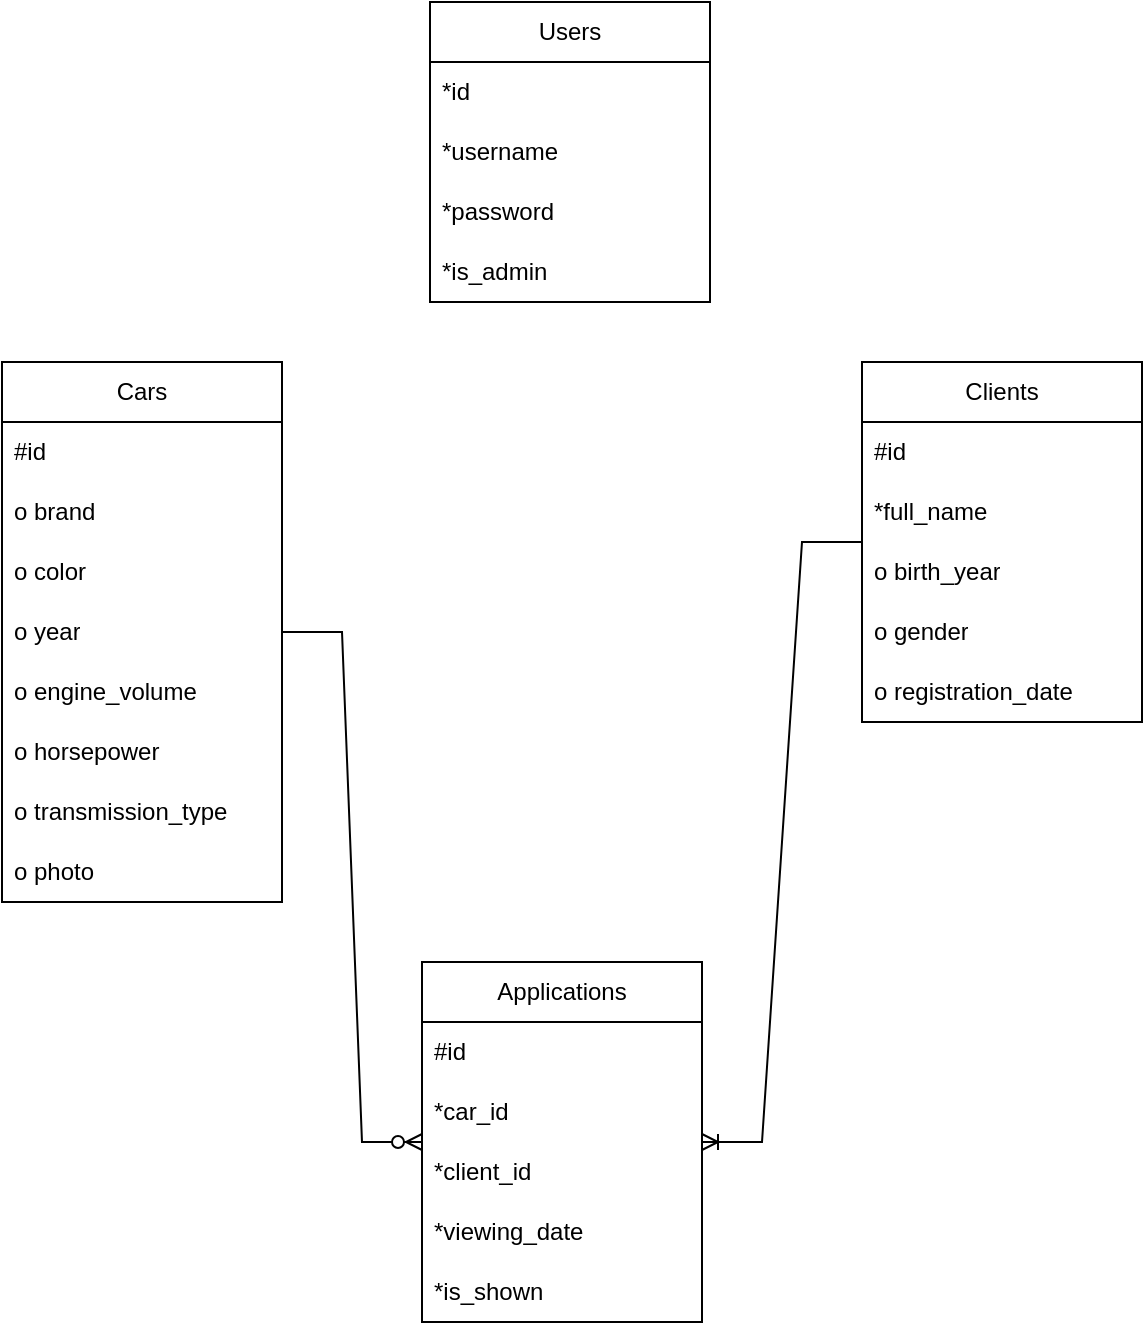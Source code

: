 <mxfile version="23.1.5" type="device">
  <diagram name="Страница — 1" id="bqq27nyy9C8TLYCHsQAj">
    <mxGraphModel dx="1066" dy="705" grid="1" gridSize="10" guides="1" tooltips="1" connect="1" arrows="1" fold="1" page="1" pageScale="1" pageWidth="827" pageHeight="1169" math="0" shadow="0">
      <root>
        <mxCell id="0" />
        <mxCell id="1" parent="0" />
        <mxCell id="B7bvHMifhbGHzLUk-0rb-3" value="Users" style="swimlane;fontStyle=0;childLayout=stackLayout;horizontal=1;startSize=30;horizontalStack=0;resizeParent=1;resizeParentMax=0;resizeLast=0;collapsible=1;marginBottom=0;whiteSpace=wrap;html=1;" vertex="1" parent="1">
          <mxGeometry x="344" y="20" width="140" height="150" as="geometry" />
        </mxCell>
        <mxCell id="B7bvHMifhbGHzLUk-0rb-4" value="*id" style="text;strokeColor=none;fillColor=none;align=left;verticalAlign=middle;spacingLeft=4;spacingRight=4;overflow=hidden;points=[[0,0.5],[1,0.5]];portConstraint=eastwest;rotatable=0;whiteSpace=wrap;html=1;" vertex="1" parent="B7bvHMifhbGHzLUk-0rb-3">
          <mxGeometry y="30" width="140" height="30" as="geometry" />
        </mxCell>
        <mxCell id="B7bvHMifhbGHzLUk-0rb-5" value="*username" style="text;strokeColor=none;fillColor=none;align=left;verticalAlign=middle;spacingLeft=4;spacingRight=4;overflow=hidden;points=[[0,0.5],[1,0.5]];portConstraint=eastwest;rotatable=0;whiteSpace=wrap;html=1;" vertex="1" parent="B7bvHMifhbGHzLUk-0rb-3">
          <mxGeometry y="60" width="140" height="30" as="geometry" />
        </mxCell>
        <mxCell id="B7bvHMifhbGHzLUk-0rb-6" value="*password" style="text;strokeColor=none;fillColor=none;align=left;verticalAlign=middle;spacingLeft=4;spacingRight=4;overflow=hidden;points=[[0,0.5],[1,0.5]];portConstraint=eastwest;rotatable=0;whiteSpace=wrap;html=1;" vertex="1" parent="B7bvHMifhbGHzLUk-0rb-3">
          <mxGeometry y="90" width="140" height="30" as="geometry" />
        </mxCell>
        <mxCell id="B7bvHMifhbGHzLUk-0rb-7" value="*is_admin" style="text;strokeColor=none;fillColor=none;align=left;verticalAlign=middle;spacingLeft=4;spacingRight=4;overflow=hidden;points=[[0,0.5],[1,0.5]];portConstraint=eastwest;rotatable=0;whiteSpace=wrap;html=1;" vertex="1" parent="B7bvHMifhbGHzLUk-0rb-3">
          <mxGeometry y="120" width="140" height="30" as="geometry" />
        </mxCell>
        <mxCell id="B7bvHMifhbGHzLUk-0rb-8" value="Clients" style="swimlane;fontStyle=0;childLayout=stackLayout;horizontal=1;startSize=30;horizontalStack=0;resizeParent=1;resizeParentMax=0;resizeLast=0;collapsible=1;marginBottom=0;whiteSpace=wrap;html=1;" vertex="1" parent="1">
          <mxGeometry x="560" y="200" width="140" height="180" as="geometry" />
        </mxCell>
        <mxCell id="B7bvHMifhbGHzLUk-0rb-9" value="#id" style="text;strokeColor=none;fillColor=none;align=left;verticalAlign=middle;spacingLeft=4;spacingRight=4;overflow=hidden;points=[[0,0.5],[1,0.5]];portConstraint=eastwest;rotatable=0;whiteSpace=wrap;html=1;" vertex="1" parent="B7bvHMifhbGHzLUk-0rb-8">
          <mxGeometry y="30" width="140" height="30" as="geometry" />
        </mxCell>
        <mxCell id="B7bvHMifhbGHzLUk-0rb-10" value="*full_name" style="text;strokeColor=none;fillColor=none;align=left;verticalAlign=middle;spacingLeft=4;spacingRight=4;overflow=hidden;points=[[0,0.5],[1,0.5]];portConstraint=eastwest;rotatable=0;whiteSpace=wrap;html=1;" vertex="1" parent="B7bvHMifhbGHzLUk-0rb-8">
          <mxGeometry y="60" width="140" height="30" as="geometry" />
        </mxCell>
        <mxCell id="B7bvHMifhbGHzLUk-0rb-11" value="о&amp;nbsp;birth_year" style="text;strokeColor=none;fillColor=none;align=left;verticalAlign=middle;spacingLeft=4;spacingRight=4;overflow=hidden;points=[[0,0.5],[1,0.5]];portConstraint=eastwest;rotatable=0;whiteSpace=wrap;html=1;" vertex="1" parent="B7bvHMifhbGHzLUk-0rb-8">
          <mxGeometry y="90" width="140" height="30" as="geometry" />
        </mxCell>
        <mxCell id="B7bvHMifhbGHzLUk-0rb-21" value="о&amp;nbsp;gender" style="text;strokeColor=none;fillColor=none;align=left;verticalAlign=middle;spacingLeft=4;spacingRight=4;overflow=hidden;points=[[0,0.5],[1,0.5]];portConstraint=eastwest;rotatable=0;whiteSpace=wrap;html=1;" vertex="1" parent="B7bvHMifhbGHzLUk-0rb-8">
          <mxGeometry y="120" width="140" height="30" as="geometry" />
        </mxCell>
        <mxCell id="B7bvHMifhbGHzLUk-0rb-22" value="о&amp;nbsp;registration_date" style="text;strokeColor=none;fillColor=none;align=left;verticalAlign=middle;spacingLeft=4;spacingRight=4;overflow=hidden;points=[[0,0.5],[1,0.5]];portConstraint=eastwest;rotatable=0;whiteSpace=wrap;html=1;" vertex="1" parent="B7bvHMifhbGHzLUk-0rb-8">
          <mxGeometry y="150" width="140" height="30" as="geometry" />
        </mxCell>
        <mxCell id="B7bvHMifhbGHzLUk-0rb-12" value="Cars" style="swimlane;fontStyle=0;childLayout=stackLayout;horizontal=1;startSize=30;horizontalStack=0;resizeParent=1;resizeParentMax=0;resizeLast=0;collapsible=1;marginBottom=0;whiteSpace=wrap;html=1;" vertex="1" parent="1">
          <mxGeometry x="130" y="200" width="140" height="270" as="geometry" />
        </mxCell>
        <mxCell id="B7bvHMifhbGHzLUk-0rb-13" value="#id" style="text;strokeColor=none;fillColor=none;align=left;verticalAlign=middle;spacingLeft=4;spacingRight=4;overflow=hidden;points=[[0,0.5],[1,0.5]];portConstraint=eastwest;rotatable=0;whiteSpace=wrap;html=1;" vertex="1" parent="B7bvHMifhbGHzLUk-0rb-12">
          <mxGeometry y="30" width="140" height="30" as="geometry" />
        </mxCell>
        <mxCell id="B7bvHMifhbGHzLUk-0rb-14" value="о brand" style="text;strokeColor=none;fillColor=none;align=left;verticalAlign=middle;spacingLeft=4;spacingRight=4;overflow=hidden;points=[[0,0.5],[1,0.5]];portConstraint=eastwest;rotatable=0;whiteSpace=wrap;html=1;" vertex="1" parent="B7bvHMifhbGHzLUk-0rb-12">
          <mxGeometry y="60" width="140" height="30" as="geometry" />
        </mxCell>
        <mxCell id="B7bvHMifhbGHzLUk-0rb-15" value="о&amp;nbsp;color" style="text;strokeColor=none;fillColor=none;align=left;verticalAlign=middle;spacingLeft=4;spacingRight=4;overflow=hidden;points=[[0,0.5],[1,0.5]];portConstraint=eastwest;rotatable=0;whiteSpace=wrap;html=1;" vertex="1" parent="B7bvHMifhbGHzLUk-0rb-12">
          <mxGeometry y="90" width="140" height="30" as="geometry" />
        </mxCell>
        <mxCell id="B7bvHMifhbGHzLUk-0rb-16" value="о&amp;nbsp;year" style="text;strokeColor=none;fillColor=none;align=left;verticalAlign=middle;spacingLeft=4;spacingRight=4;overflow=hidden;points=[[0,0.5],[1,0.5]];portConstraint=eastwest;rotatable=0;whiteSpace=wrap;html=1;" vertex="1" parent="B7bvHMifhbGHzLUk-0rb-12">
          <mxGeometry y="120" width="140" height="30" as="geometry" />
        </mxCell>
        <mxCell id="B7bvHMifhbGHzLUk-0rb-17" value="о&amp;nbsp;engine_volume" style="text;strokeColor=none;fillColor=none;align=left;verticalAlign=middle;spacingLeft=4;spacingRight=4;overflow=hidden;points=[[0,0.5],[1,0.5]];portConstraint=eastwest;rotatable=0;whiteSpace=wrap;html=1;" vertex="1" parent="B7bvHMifhbGHzLUk-0rb-12">
          <mxGeometry y="150" width="140" height="30" as="geometry" />
        </mxCell>
        <mxCell id="B7bvHMifhbGHzLUk-0rb-18" value="о&amp;nbsp;horsepower" style="text;strokeColor=none;fillColor=none;align=left;verticalAlign=middle;spacingLeft=4;spacingRight=4;overflow=hidden;points=[[0,0.5],[1,0.5]];portConstraint=eastwest;rotatable=0;whiteSpace=wrap;html=1;" vertex="1" parent="B7bvHMifhbGHzLUk-0rb-12">
          <mxGeometry y="180" width="140" height="30" as="geometry" />
        </mxCell>
        <mxCell id="B7bvHMifhbGHzLUk-0rb-19" value="о&amp;nbsp;transmission_type" style="text;strokeColor=none;fillColor=none;align=left;verticalAlign=middle;spacingLeft=4;spacingRight=4;overflow=hidden;points=[[0,0.5],[1,0.5]];portConstraint=eastwest;rotatable=0;whiteSpace=wrap;html=1;" vertex="1" parent="B7bvHMifhbGHzLUk-0rb-12">
          <mxGeometry y="210" width="140" height="30" as="geometry" />
        </mxCell>
        <mxCell id="B7bvHMifhbGHzLUk-0rb-20" value="о&amp;nbsp;photo" style="text;strokeColor=none;fillColor=none;align=left;verticalAlign=middle;spacingLeft=4;spacingRight=4;overflow=hidden;points=[[0,0.5],[1,0.5]];portConstraint=eastwest;rotatable=0;whiteSpace=wrap;html=1;" vertex="1" parent="B7bvHMifhbGHzLUk-0rb-12">
          <mxGeometry y="240" width="140" height="30" as="geometry" />
        </mxCell>
        <mxCell id="B7bvHMifhbGHzLUk-0rb-23" value="Applications" style="swimlane;fontStyle=0;childLayout=stackLayout;horizontal=1;startSize=30;horizontalStack=0;resizeParent=1;resizeParentMax=0;resizeLast=0;collapsible=1;marginBottom=0;whiteSpace=wrap;html=1;" vertex="1" parent="1">
          <mxGeometry x="340" y="500" width="140" height="180" as="geometry" />
        </mxCell>
        <mxCell id="B7bvHMifhbGHzLUk-0rb-24" value="#id" style="text;strokeColor=none;fillColor=none;align=left;verticalAlign=middle;spacingLeft=4;spacingRight=4;overflow=hidden;points=[[0,0.5],[1,0.5]];portConstraint=eastwest;rotatable=0;whiteSpace=wrap;html=1;" vertex="1" parent="B7bvHMifhbGHzLUk-0rb-23">
          <mxGeometry y="30" width="140" height="30" as="geometry" />
        </mxCell>
        <mxCell id="B7bvHMifhbGHzLUk-0rb-25" value="*car_id" style="text;strokeColor=none;fillColor=none;align=left;verticalAlign=middle;spacingLeft=4;spacingRight=4;overflow=hidden;points=[[0,0.5],[1,0.5]];portConstraint=eastwest;rotatable=0;whiteSpace=wrap;html=1;" vertex="1" parent="B7bvHMifhbGHzLUk-0rb-23">
          <mxGeometry y="60" width="140" height="30" as="geometry" />
        </mxCell>
        <mxCell id="B7bvHMifhbGHzLUk-0rb-26" value="*client_id" style="text;strokeColor=none;fillColor=none;align=left;verticalAlign=middle;spacingLeft=4;spacingRight=4;overflow=hidden;points=[[0,0.5],[1,0.5]];portConstraint=eastwest;rotatable=0;whiteSpace=wrap;html=1;" vertex="1" parent="B7bvHMifhbGHzLUk-0rb-23">
          <mxGeometry y="90" width="140" height="30" as="geometry" />
        </mxCell>
        <mxCell id="B7bvHMifhbGHzLUk-0rb-27" value="*viewing_date" style="text;strokeColor=none;fillColor=none;align=left;verticalAlign=middle;spacingLeft=4;spacingRight=4;overflow=hidden;points=[[0,0.5],[1,0.5]];portConstraint=eastwest;rotatable=0;whiteSpace=wrap;html=1;" vertex="1" parent="B7bvHMifhbGHzLUk-0rb-23">
          <mxGeometry y="120" width="140" height="30" as="geometry" />
        </mxCell>
        <mxCell id="B7bvHMifhbGHzLUk-0rb-28" value="*is_shown" style="text;strokeColor=none;fillColor=none;align=left;verticalAlign=middle;spacingLeft=4;spacingRight=4;overflow=hidden;points=[[0,0.5],[1,0.5]];portConstraint=eastwest;rotatable=0;whiteSpace=wrap;html=1;" vertex="1" parent="B7bvHMifhbGHzLUk-0rb-23">
          <mxGeometry y="150" width="140" height="30" as="geometry" />
        </mxCell>
        <mxCell id="B7bvHMifhbGHzLUk-0rb-31" value="" style="edgeStyle=entityRelationEdgeStyle;fontSize=12;html=1;endArrow=ERzeroToMany;endFill=1;rounded=0;" edge="1" parent="1" source="B7bvHMifhbGHzLUk-0rb-12" target="B7bvHMifhbGHzLUk-0rb-23">
          <mxGeometry width="100" height="100" relative="1" as="geometry">
            <mxPoint x="340" y="320" as="sourcePoint" />
            <mxPoint x="450" y="435" as="targetPoint" />
            <Array as="points">
              <mxPoint x="400" y="320" />
              <mxPoint x="350" y="385" />
              <mxPoint x="410" y="445" />
              <mxPoint x="410" y="445" />
              <mxPoint x="430" y="445" />
              <mxPoint x="410" y="320" />
              <mxPoint x="480" y="395" />
              <mxPoint x="445" y="355" />
            </Array>
          </mxGeometry>
        </mxCell>
        <mxCell id="B7bvHMifhbGHzLUk-0rb-32" value="" style="edgeStyle=entityRelationEdgeStyle;fontSize=12;html=1;endArrow=ERoneToMany;rounded=0;" edge="1" parent="1" source="B7bvHMifhbGHzLUk-0rb-8" target="B7bvHMifhbGHzLUk-0rb-23">
          <mxGeometry width="100" height="100" relative="1" as="geometry">
            <mxPoint x="360" y="410" as="sourcePoint" />
            <mxPoint x="460" y="310" as="targetPoint" />
          </mxGeometry>
        </mxCell>
      </root>
    </mxGraphModel>
  </diagram>
</mxfile>
